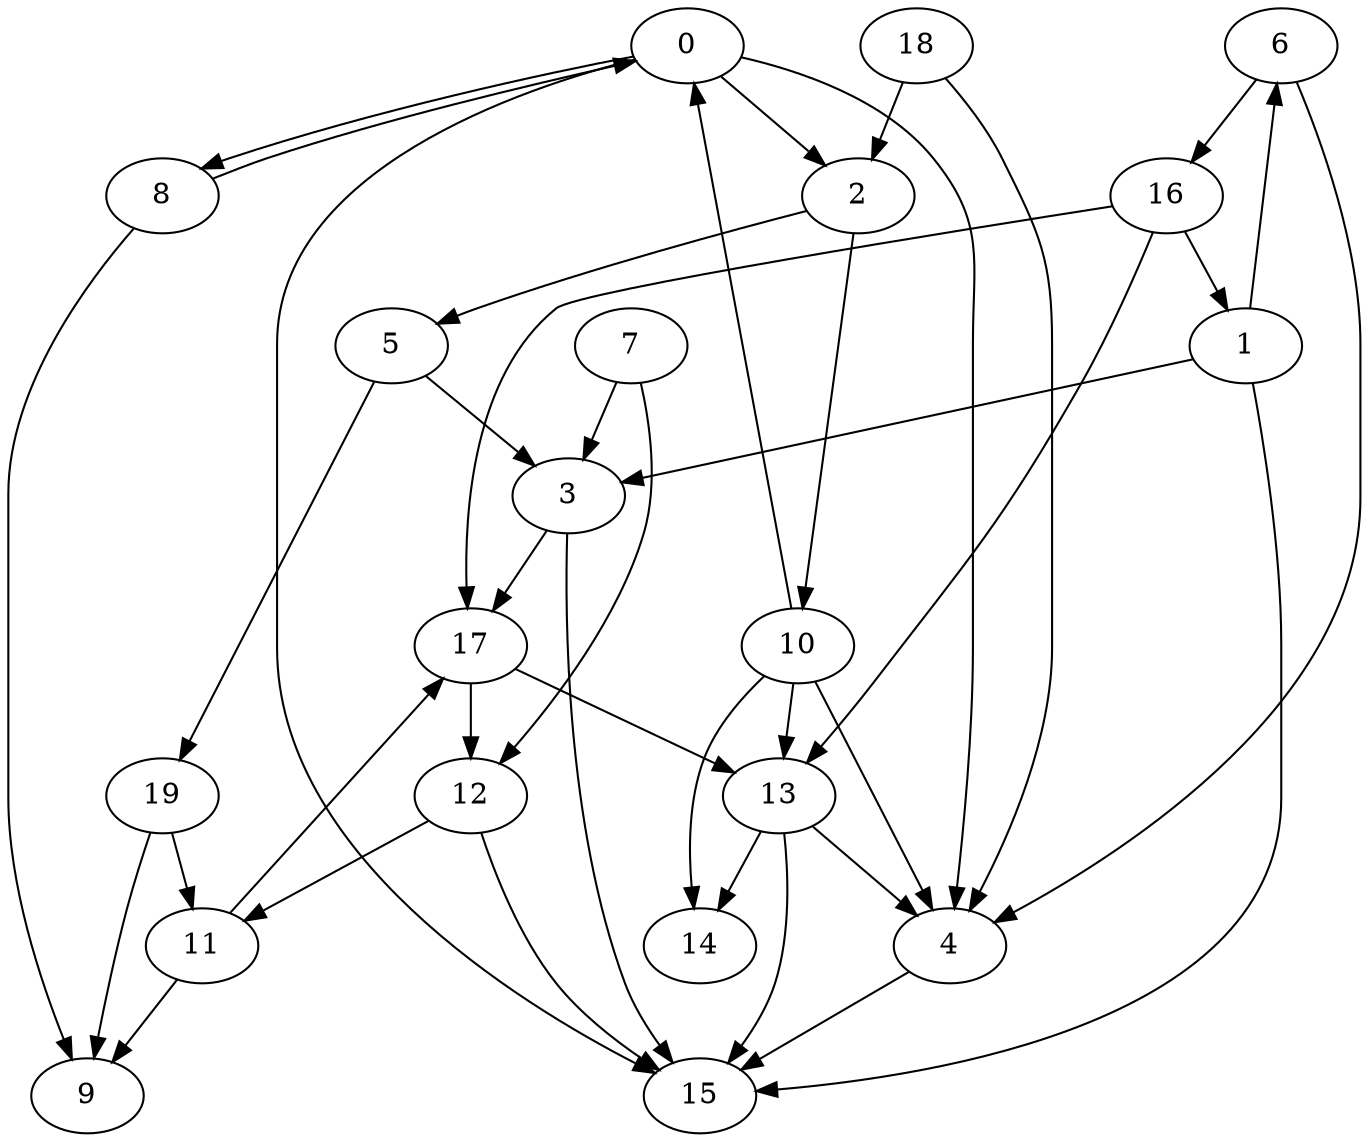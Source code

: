 /* Generated by GvGen v.1.0 (https://www.github.com/stricaud/gvgen) */

digraph G {
compound=true;
   node1 [label="0"];
   node2 [label="2"];
   node3 [label="4"];
   node4 [label="8"];
   node5 [label="15"];
   node6 [label="1"];
   node7 [label="3"];
   node8 [label="6"];
   node9 [label="5"];
   node10 [label="10"];
   node11 [label="17"];
   node12 [label="19"];
   node13 [label="16"];
   node14 [label="7"];
   node15 [label="12"];
   node16 [label="9"];
   node17 [label="13"];
   node18 [label="14"];
   node19 [label="11"];
   node20 [label="18"];
node1->node2;
node1->node3;
node1->node4;
node1->node5;
node2->node9;
node2->node10;
node3->node5;
node4->node1;
node4->node16;
node6->node7;
node6->node8;
node6->node5;
node7->node5;
node7->node11;
node8->node3;
node8->node13;
node9->node7;
node9->node12;
node10->node1;
node10->node3;
node10->node17;
node10->node18;
node11->node15;
node11->node17;
node12->node16;
node12->node19;
node13->node6;
node13->node17;
node13->node11;
node14->node7;
node14->node15;
node15->node19;
node15->node5;
node17->node3;
node17->node18;
node17->node5;
node19->node16;
node19->node11;
node20->node2;
node20->node3;
}
